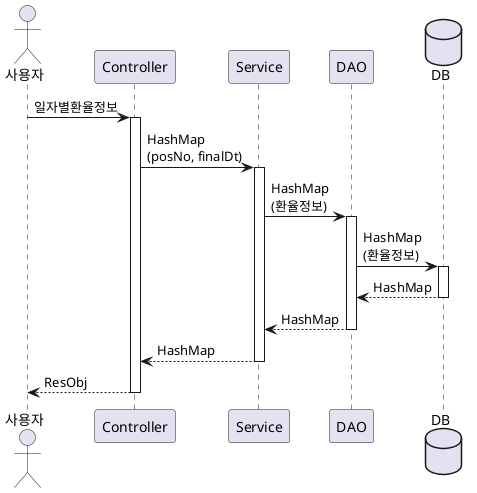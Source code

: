 @startuml Kitchen Memo Sequence

actor "사용자" as user
participant "Controller" as controller
participant "Service" as service
participant "DAO" as dao
database "DB" as db

' 일자별환율정보
user -> controller : 일자별환율정보
activate controller
controller -> service : HashMap\n(posNo, finalDt)
activate service
service -> dao:HashMap\n(환율정보)
activate dao
dao -> db: HashMap\n(환율정보)
activate db
dao <-- db: HashMap
deactivate db
service <-- dao: HashMap
deactivate dao
controller <-- service: HashMap
deactivate service
user <-- controller: ResObj
deactivate controller

@enduml